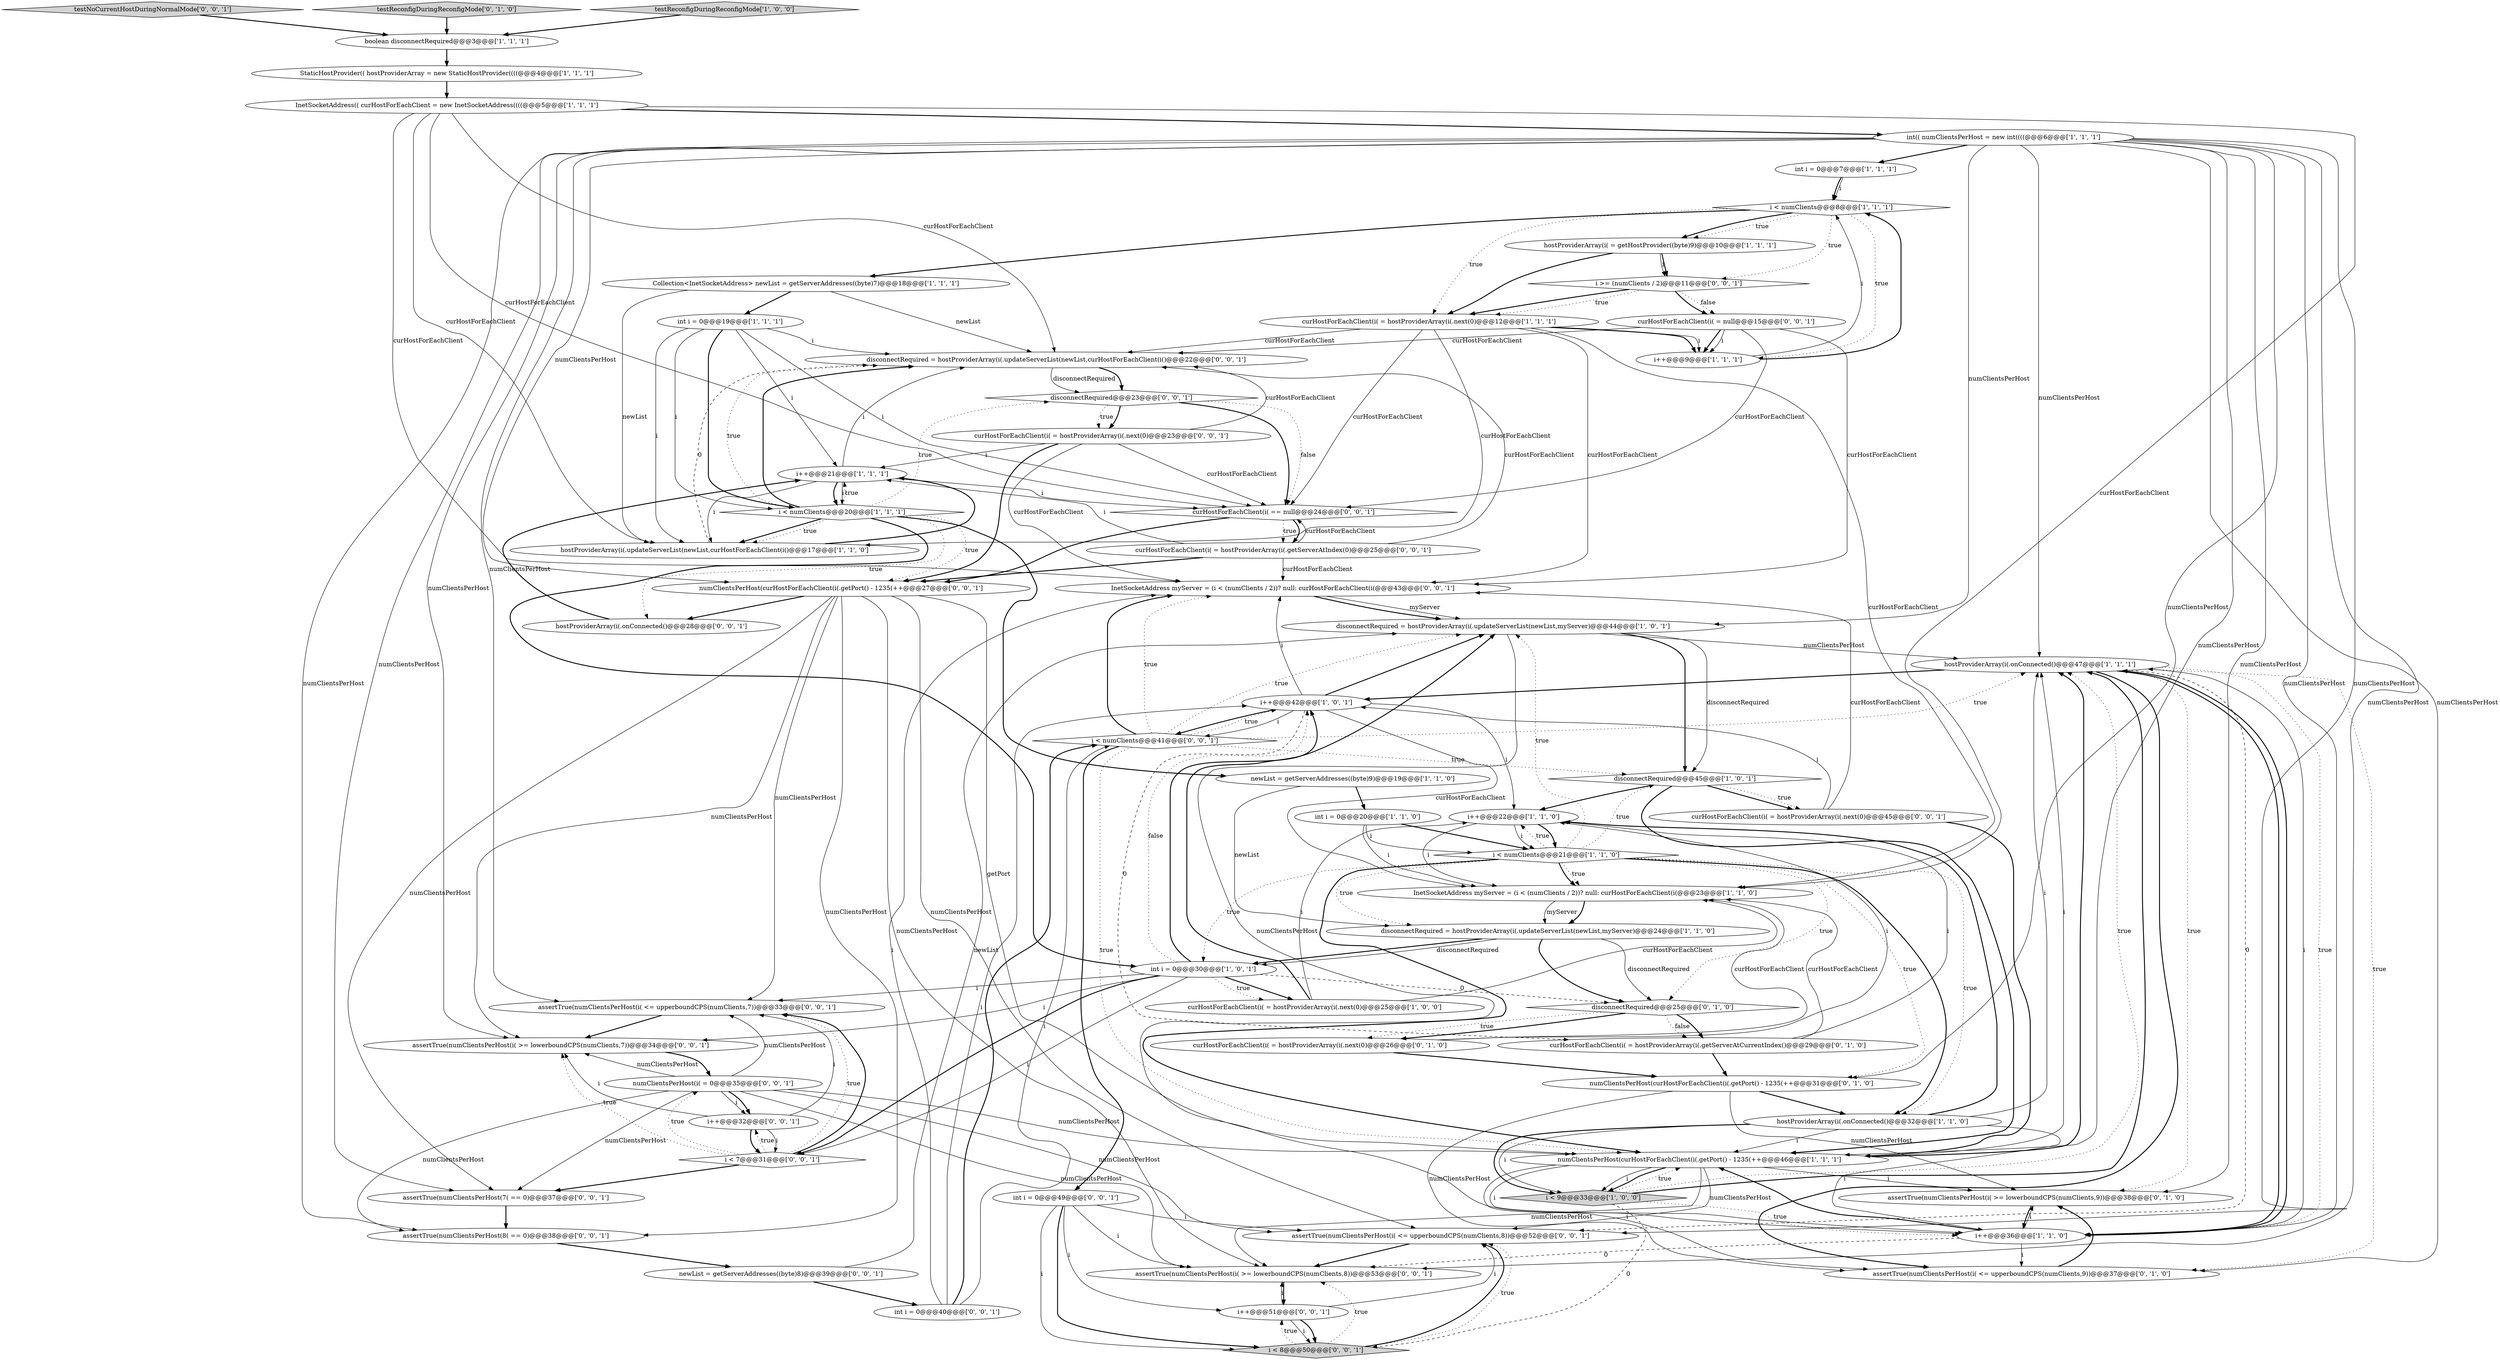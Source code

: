 digraph {
53 [style = filled, label = "testNoCurrentHostDuringNormalMode['0', '0', '1']", fillcolor = lightgray, shape = diamond image = "AAA0AAABBB3BBB"];
38 [style = filled, label = "newList = getServerAddresses((byte)8)@@@39@@@['0', '0', '1']", fillcolor = white, shape = ellipse image = "AAA0AAABBB3BBB"];
48 [style = filled, label = "assertTrue(numClientsPerHost(8( == 0)@@@38@@@['0', '0', '1']", fillcolor = white, shape = ellipse image = "AAA0AAABBB3BBB"];
61 [style = filled, label = "i < numClients@@@41@@@['0', '0', '1']", fillcolor = white, shape = diamond image = "AAA0AAABBB3BBB"];
24 [style = filled, label = "i < numClients@@@21@@@['1', '1', '0']", fillcolor = white, shape = diamond image = "AAA0AAABBB1BBB"];
57 [style = filled, label = "disconnectRequired = hostProviderArray(i(.updateServerList(newList,curHostForEachClient(i()@@@22@@@['0', '0', '1']", fillcolor = white, shape = ellipse image = "AAA0AAABBB3BBB"];
59 [style = filled, label = "int i = 0@@@40@@@['0', '0', '1']", fillcolor = white, shape = ellipse image = "AAA0AAABBB3BBB"];
41 [style = filled, label = "curHostForEachClient(i( = hostProviderArray(i(.getServerAtIndex(0)@@@25@@@['0', '0', '1']", fillcolor = white, shape = ellipse image = "AAA0AAABBB3BBB"];
14 [style = filled, label = "int i = 0@@@19@@@['1', '1', '1']", fillcolor = white, shape = ellipse image = "AAA0AAABBB1BBB"];
34 [style = filled, label = "testReconfigDuringReconfigMode['0', '1', '0']", fillcolor = lightgray, shape = diamond image = "AAA0AAABBB2BBB"];
47 [style = filled, label = "curHostForEachClient(i( = null@@@15@@@['0', '0', '1']", fillcolor = white, shape = ellipse image = "AAA0AAABBB3BBB"];
56 [style = filled, label = "curHostForEachClient(i( = hostProviderArray(i(.next(0)@@@23@@@['0', '0', '1']", fillcolor = white, shape = ellipse image = "AAA0AAABBB3BBB"];
55 [style = filled, label = "assertTrue(numClientsPerHost(i( <= upperboundCPS(numClients,7))@@@33@@@['0', '0', '1']", fillcolor = white, shape = ellipse image = "AAA0AAABBB3BBB"];
26 [style = filled, label = "numClientsPerHost(curHostForEachClient(i(.getPort() - 1235(++@@@46@@@['1', '1', '1']", fillcolor = white, shape = ellipse image = "AAA0AAABBB1BBB"];
6 [style = filled, label = "i++@@@21@@@['1', '1', '1']", fillcolor = white, shape = ellipse image = "AAA0AAABBB1BBB"];
51 [style = filled, label = "assertTrue(numClientsPerHost(i( <= upperboundCPS(numClients,8))@@@52@@@['0', '0', '1']", fillcolor = white, shape = ellipse image = "AAA0AAABBB3BBB"];
3 [style = filled, label = "i++@@@42@@@['1', '0', '1']", fillcolor = white, shape = ellipse image = "AAA0AAABBB1BBB"];
60 [style = filled, label = "curHostForEachClient(i( == null@@@24@@@['0', '0', '1']", fillcolor = white, shape = diamond image = "AAA0AAABBB3BBB"];
28 [style = filled, label = "hostProviderArray(i(.updateServerList(newList,curHostForEachClient(i()@@@17@@@['1', '1', '0']", fillcolor = white, shape = ellipse image = "AAA0AAABBB1BBB"];
31 [style = filled, label = "curHostForEachClient(i( = hostProviderArray(i(.next(0)@@@26@@@['0', '1', '0']", fillcolor = white, shape = ellipse image = "AAA1AAABBB2BBB"];
42 [style = filled, label = "assertTrue(numClientsPerHost(i( >= lowerboundCPS(numClients,8))@@@53@@@['0', '0', '1']", fillcolor = white, shape = ellipse image = "AAA0AAABBB3BBB"];
21 [style = filled, label = "Collection<InetSocketAddress> newList = getServerAddresses((byte)7)@@@18@@@['1', '1', '1']", fillcolor = white, shape = ellipse image = "AAA0AAABBB1BBB"];
30 [style = filled, label = "disconnectRequired = hostProviderArray(i(.updateServerList(newList,myServer)@@@44@@@['1', '0', '1']", fillcolor = white, shape = ellipse image = "AAA0AAABBB1BBB"];
32 [style = filled, label = "assertTrue(numClientsPerHost(i( >= lowerboundCPS(numClients,9))@@@38@@@['0', '1', '0']", fillcolor = white, shape = ellipse image = "AAA0AAABBB2BBB"];
45 [style = filled, label = "i < 7@@@31@@@['0', '0', '1']", fillcolor = white, shape = diamond image = "AAA0AAABBB3BBB"];
40 [style = filled, label = "numClientsPerHost(curHostForEachClient(i(.getPort() - 1235(++@@@27@@@['0', '0', '1']", fillcolor = white, shape = ellipse image = "AAA0AAABBB3BBB"];
58 [style = filled, label = "assertTrue(numClientsPerHost(7( == 0)@@@37@@@['0', '0', '1']", fillcolor = white, shape = ellipse image = "AAA0AAABBB3BBB"];
44 [style = filled, label = "i >= (numClients / 2)@@@11@@@['0', '0', '1']", fillcolor = white, shape = diamond image = "AAA0AAABBB3BBB"];
15 [style = filled, label = "int i = 0@@@20@@@['1', '1', '0']", fillcolor = white, shape = ellipse image = "AAA0AAABBB1BBB"];
7 [style = filled, label = "curHostForEachClient(i( = hostProviderArray(i(.next(0)@@@12@@@['1', '1', '1']", fillcolor = white, shape = ellipse image = "AAA0AAABBB1BBB"];
29 [style = filled, label = "i < 9@@@33@@@['1', '0', '0']", fillcolor = lightgray, shape = diamond image = "AAA0AAABBB1BBB"];
43 [style = filled, label = "i++@@@32@@@['0', '0', '1']", fillcolor = white, shape = ellipse image = "AAA0AAABBB3BBB"];
19 [style = filled, label = "hostProviderArray(i(.onConnected()@@@47@@@['1', '1', '1']", fillcolor = white, shape = ellipse image = "AAA0AAABBB1BBB"];
5 [style = filled, label = "i < numClients@@@20@@@['1', '1', '1']", fillcolor = white, shape = diamond image = "AAA0AAABBB1BBB"];
20 [style = filled, label = "InetSocketAddress(( curHostForEachClient = new InetSocketAddress((((@@@5@@@['1', '1', '1']", fillcolor = white, shape = ellipse image = "AAA0AAABBB1BBB"];
27 [style = filled, label = "newList = getServerAddresses((byte)9)@@@19@@@['1', '1', '0']", fillcolor = white, shape = ellipse image = "AAA0AAABBB1BBB"];
50 [style = filled, label = "i < 8@@@50@@@['0', '0', '1']", fillcolor = lightgray, shape = diamond image = "AAA0AAABBB3BBB"];
35 [style = filled, label = "assertTrue(numClientsPerHost(i( <= upperboundCPS(numClients,9))@@@37@@@['0', '1', '0']", fillcolor = white, shape = ellipse image = "AAA0AAABBB2BBB"];
2 [style = filled, label = "int(( numClientsPerHost = new int((((@@@6@@@['1', '1', '1']", fillcolor = white, shape = ellipse image = "AAA0AAABBB1BBB"];
12 [style = filled, label = "boolean disconnectRequired@@@3@@@['1', '1', '1']", fillcolor = white, shape = ellipse image = "AAA0AAABBB1BBB"];
39 [style = filled, label = "assertTrue(numClientsPerHost(i( >= lowerboundCPS(numClients,7))@@@34@@@['0', '0', '1']", fillcolor = white, shape = ellipse image = "AAA0AAABBB3BBB"];
16 [style = filled, label = "i < numClients@@@8@@@['1', '1', '1']", fillcolor = white, shape = diamond image = "AAA0AAABBB1BBB"];
64 [style = filled, label = "i++@@@51@@@['0', '0', '1']", fillcolor = white, shape = ellipse image = "AAA0AAABBB3BBB"];
63 [style = filled, label = "InetSocketAddress myServer = (i < (numClients / 2))? null: curHostForEachClient(i(@@@43@@@['0', '0', '1']", fillcolor = white, shape = ellipse image = "AAA0AAABBB3BBB"];
4 [style = filled, label = "i++@@@9@@@['1', '1', '1']", fillcolor = white, shape = ellipse image = "AAA0AAABBB1BBB"];
46 [style = filled, label = "curHostForEachClient(i( = hostProviderArray(i(.next(0)@@@45@@@['0', '0', '1']", fillcolor = white, shape = ellipse image = "AAA0AAABBB3BBB"];
10 [style = filled, label = "hostProviderArray(i(.onConnected()@@@32@@@['1', '1', '0']", fillcolor = white, shape = ellipse image = "AAA0AAABBB1BBB"];
17 [style = filled, label = "i++@@@36@@@['1', '1', '0']", fillcolor = white, shape = ellipse image = "AAA0AAABBB1BBB"];
36 [style = filled, label = "curHostForEachClient(i( = hostProviderArray(i(.getServerAtCurrentIndex()@@@29@@@['0', '1', '0']", fillcolor = white, shape = ellipse image = "AAA1AAABBB2BBB"];
0 [style = filled, label = "int i = 0@@@7@@@['1', '1', '1']", fillcolor = white, shape = ellipse image = "AAA0AAABBB1BBB"];
54 [style = filled, label = "numClientsPerHost(i( = 0@@@35@@@['0', '0', '1']", fillcolor = white, shape = ellipse image = "AAA0AAABBB3BBB"];
23 [style = filled, label = "testReconfigDuringReconfigMode['1', '0', '0']", fillcolor = lightgray, shape = diamond image = "AAA0AAABBB1BBB"];
1 [style = filled, label = "disconnectRequired = hostProviderArray(i(.updateServerList(newList,myServer)@@@24@@@['1', '1', '0']", fillcolor = white, shape = ellipse image = "AAA0AAABBB1BBB"];
13 [style = filled, label = "curHostForEachClient(i( = hostProviderArray(i(.next(0)@@@25@@@['1', '0', '0']", fillcolor = white, shape = ellipse image = "AAA0AAABBB1BBB"];
18 [style = filled, label = "hostProviderArray(i( = getHostProvider((byte)9)@@@10@@@['1', '1', '1']", fillcolor = white, shape = ellipse image = "AAA0AAABBB1BBB"];
9 [style = filled, label = "StaticHostProvider(( hostProviderArray = new StaticHostProvider((((@@@4@@@['1', '1', '1']", fillcolor = white, shape = ellipse image = "AAA0AAABBB1BBB"];
33 [style = filled, label = "disconnectRequired@@@25@@@['0', '1', '0']", fillcolor = white, shape = diamond image = "AAA1AAABBB2BBB"];
49 [style = filled, label = "int i = 0@@@49@@@['0', '0', '1']", fillcolor = white, shape = ellipse image = "AAA0AAABBB3BBB"];
62 [style = filled, label = "hostProviderArray(i(.onConnected()@@@28@@@['0', '0', '1']", fillcolor = white, shape = ellipse image = "AAA0AAABBB3BBB"];
25 [style = filled, label = "i++@@@22@@@['1', '1', '0']", fillcolor = white, shape = ellipse image = "AAA0AAABBB1BBB"];
22 [style = filled, label = "int i = 0@@@30@@@['1', '0', '1']", fillcolor = white, shape = ellipse image = "AAA0AAABBB1BBB"];
52 [style = filled, label = "disconnectRequired@@@23@@@['0', '0', '1']", fillcolor = white, shape = diamond image = "AAA0AAABBB3BBB"];
11 [style = filled, label = "disconnectRequired@@@45@@@['1', '0', '1']", fillcolor = white, shape = diamond image = "AAA0AAABBB1BBB"];
37 [style = filled, label = "numClientsPerHost(curHostForEachClient(i(.getPort() - 1235(++@@@31@@@['0', '1', '0']", fillcolor = white, shape = ellipse image = "AAA0AAABBB2BBB"];
8 [style = filled, label = "InetSocketAddress myServer = (i < (numClients / 2))? null: curHostForEachClient(i(@@@23@@@['1', '1', '0']", fillcolor = white, shape = ellipse image = "AAA0AAABBB1BBB"];
19->3 [style = bold, label=""];
6->60 [style = solid, label="i"];
22->55 [style = solid, label="i"];
11->46 [style = bold, label=""];
60->41 [style = bold, label=""];
37->10 [style = bold, label=""];
59->61 [style = bold, label=""];
29->19 [style = bold, label=""];
52->56 [style = bold, label=""];
43->45 [style = bold, label=""];
5->40 [style = dotted, label="true"];
5->52 [style = dotted, label="true"];
56->6 [style = solid, label="i"];
43->39 [style = solid, label="i"];
49->64 [style = solid, label="i"];
16->18 [style = dotted, label="true"];
41->60 [style = solid, label="curHostForEachClient"];
40->62 [style = bold, label=""];
30->11 [style = solid, label="disconnectRequired"];
2->17 [style = solid, label="numClientsPerHost"];
26->42 [style = solid, label="numClientsPerHost"];
50->51 [style = bold, label=""];
54->43 [style = solid, label="i"];
6->28 [style = solid, label="i"];
24->10 [style = bold, label=""];
7->60 [style = solid, label="curHostForEachClient"];
33->31 [style = dotted, label="true"];
41->63 [style = solid, label="curHostForEachClient"];
35->32 [style = bold, label=""];
19->32 [style = dotted, label="true"];
1->33 [style = bold, label=""];
63->30 [style = bold, label=""];
28->6 [style = bold, label=""];
54->26 [style = solid, label="numClientsPerHost"];
24->22 [style = dotted, label="true"];
2->19 [style = solid, label="numClientsPerHost"];
45->39 [style = dotted, label="true"];
19->35 [style = dotted, label="true"];
40->39 [style = solid, label="numClientsPerHost"];
17->42 [style = dashed, label="0"];
17->35 [style = solid, label="i"];
6->5 [style = bold, label=""];
17->19 [style = solid, label="i"];
29->19 [style = dotted, label="true"];
16->44 [style = dotted, label="true"];
26->32 [style = solid, label="i"];
55->39 [style = bold, label=""];
25->24 [style = solid, label="i"];
54->48 [style = solid, label="numClientsPerHost"];
64->51 [style = solid, label="i"];
20->2 [style = bold, label=""];
61->11 [style = dotted, label="true"];
5->28 [style = bold, label=""];
1->22 [style = bold, label=""];
45->55 [style = dotted, label="true"];
64->50 [style = bold, label=""];
10->29 [style = solid, label="i"];
47->57 [style = solid, label="curHostForEachClient"];
22->13 [style = bold, label=""];
52->56 [style = dotted, label="true"];
47->63 [style = solid, label="curHostForEachClient"];
14->6 [style = solid, label="i"];
47->4 [style = bold, label=""];
59->63 [style = solid, label="i"];
45->54 [style = dotted, label="true"];
54->51 [style = solid, label="numClientsPerHost"];
14->5 [style = bold, label=""];
11->46 [style = dotted, label="true"];
3->36 [style = dashed, label="0"];
42->64 [style = bold, label=""];
41->40 [style = bold, label=""];
31->37 [style = bold, label=""];
64->42 [style = solid, label="i"];
57->52 [style = bold, label=""];
43->55 [style = solid, label="i"];
33->31 [style = bold, label=""];
45->58 [style = bold, label=""];
56->63 [style = solid, label="curHostForEachClient"];
28->57 [style = dashed, label="0"];
26->35 [style = solid, label="i"];
2->48 [style = solid, label="numClientsPerHost"];
2->51 [style = solid, label="numClientsPerHost"];
56->60 [style = solid, label="curHostForEachClient"];
44->47 [style = dotted, label="false"];
9->20 [style = bold, label=""];
11->26 [style = bold, label=""];
7->28 [style = solid, label="curHostForEachClient"];
40->26 [style = solid, label="getPort"];
51->42 [style = bold, label=""];
5->57 [style = dotted, label="true"];
3->61 [style = solid, label="i"];
24->10 [style = dotted, label="true"];
3->30 [style = bold, label=""];
1->22 [style = solid, label="disconnectRequired"];
3->63 [style = solid, label="i"];
14->57 [style = solid, label="i"];
26->29 [style = solid, label="i"];
56->40 [style = bold, label=""];
26->19 [style = bold, label=""];
12->9 [style = bold, label=""];
57->52 [style = solid, label="disconnectRequired"];
47->60 [style = solid, label="curHostForEachClient"];
24->8 [style = dotted, label="true"];
31->8 [style = solid, label="curHostForEachClient"];
5->62 [style = dotted, label="true"];
61->26 [style = dotted, label="true"];
6->5 [style = solid, label="i"];
40->48 [style = solid, label="numClientsPerHost"];
2->40 [style = solid, label="numClientsPerHost"];
19->51 [style = dashed, label="0"];
54->55 [style = solid, label="numClientsPerHost"];
45->43 [style = dotted, label="true"];
5->27 [style = bold, label=""];
63->30 [style = solid, label="myServer"];
22->33 [style = dashed, label="0"];
5->22 [style = bold, label=""];
22->39 [style = solid, label="i"];
10->19 [style = solid, label="i"];
2->58 [style = solid, label="numClientsPerHost"];
52->60 [style = dotted, label="false"];
41->57 [style = solid, label="curHostForEachClient"];
24->25 [style = dotted, label="true"];
19->17 [style = dotted, label="true"];
7->57 [style = solid, label="curHostForEachClient"];
22->45 [style = bold, label=""];
58->48 [style = bold, label=""];
48->38 [style = bold, label=""];
25->8 [style = solid, label="i"];
24->26 [style = bold, label=""];
24->30 [style = dotted, label="true"];
47->4 [style = solid, label="i"];
38->59 [style = bold, label=""];
19->35 [style = bold, label=""];
5->28 [style = dotted, label="true"];
40->51 [style = solid, label="numClientsPerHost"];
2->32 [style = solid, label="numClientsPerHost"];
54->42 [style = solid, label="numClientsPerHost"];
11->25 [style = bold, label=""];
2->35 [style = solid, label="numClientsPerHost"];
27->1 [style = solid, label="newList"];
61->19 [style = dotted, label="true"];
37->35 [style = solid, label="numClientsPerHost"];
21->14 [style = bold, label=""];
17->26 [style = bold, label=""];
61->49 [style = bold, label=""];
2->30 [style = solid, label="numClientsPerHost"];
15->24 [style = solid, label="i"];
44->7 [style = dotted, label="true"];
62->6 [style = bold, label=""];
2->26 [style = solid, label="numClientsPerHost"];
2->42 [style = solid, label="numClientsPerHost"];
4->16 [style = bold, label=""];
7->4 [style = solid, label="i"];
30->19 [style = solid, label="numClientsPerHost"];
14->60 [style = solid, label="i"];
50->64 [style = dotted, label="true"];
54->39 [style = solid, label="numClientsPerHost"];
24->33 [style = dotted, label="true"];
24->37 [style = dotted, label="true"];
17->19 [style = bold, label=""];
24->11 [style = dotted, label="true"];
7->63 [style = solid, label="curHostForEachClient"];
6->57 [style = solid, label="i"];
38->30 [style = solid, label="newList"];
60->40 [style = bold, label=""];
59->61 [style = solid, label="i"];
27->15 [style = bold, label=""];
15->24 [style = bold, label=""];
29->26 [style = dotted, label="true"];
14->28 [style = solid, label="i"];
2->39 [style = solid, label="numClientsPerHost"];
37->32 [style = solid, label="numClientsPerHost"];
16->7 [style = dotted, label="true"];
56->57 [style = solid, label="curHostForEachClient"];
49->50 [style = solid, label="i"];
40->42 [style = solid, label="numClientsPerHost"];
43->45 [style = solid, label="i"];
41->6 [style = solid, label="i"];
18->44 [style = solid, label="i"];
8->1 [style = bold, label=""];
26->51 [style = solid, label="numClientsPerHost"];
29->50 [style = dashed, label="0"];
22->45 [style = solid, label="i"];
4->16 [style = solid, label="i"];
2->37 [style = solid, label="numClientsPerHost"];
2->55 [style = solid, label="numClientsPerHost"];
23->12 [style = bold, label=""];
3->25 [style = solid, label="i"];
44->47 [style = bold, label=""];
19->17 [style = bold, label=""];
20->60 [style = solid, label="curHostForEachClient"];
3->61 [style = bold, label=""];
49->42 [style = solid, label="i"];
22->13 [style = dotted, label="true"];
24->1 [style = dotted, label="true"];
2->0 [style = bold, label=""];
3->8 [style = solid, label="curHostForEachClient"];
33->36 [style = dotted, label="false"];
8->1 [style = solid, label="myServer"];
24->8 [style = bold, label=""];
30->17 [style = solid, label="numClientsPerHost"];
20->8 [style = solid, label="curHostForEachClient"];
40->55 [style = solid, label="numClientsPerHost"];
26->29 [style = bold, label=""];
14->5 [style = solid, label="i"];
0->16 [style = solid, label="i"];
18->7 [style = bold, label=""];
36->25 [style = solid, label="i"];
5->57 [style = bold, label=""];
16->4 [style = dotted, label="true"];
50->42 [style = dotted, label="true"];
61->63 [style = bold, label=""];
15->8 [style = solid, label="i"];
36->37 [style = bold, label=""];
21->28 [style = solid, label="newList"];
13->30 [style = bold, label=""];
13->25 [style = solid, label="i"];
13->8 [style = solid, label="curHostForEachClient"];
20->57 [style = solid, label="curHostForEachClient"];
29->17 [style = dotted, label="true"];
46->26 [style = bold, label=""];
16->18 [style = bold, label=""];
20->28 [style = solid, label="curHostForEachClient"];
26->17 [style = solid, label="i"];
25->24 [style = bold, label=""];
22->3 [style = bold, label=""];
26->19 [style = solid, label="i"];
53->12 [style = bold, label=""];
10->26 [style = solid, label="i"];
50->51 [style = dotted, label="true"];
31->25 [style = solid, label="i"];
1->33 [style = solid, label="disconnectRequired"];
30->11 [style = bold, label=""];
21->57 [style = solid, label="newList"];
45->55 [style = bold, label=""];
10->25 [style = bold, label=""];
10->29 [style = bold, label=""];
20->63 [style = solid, label="curHostForEachClient"];
61->30 [style = dotted, label="true"];
5->6 [style = dotted, label="true"];
22->3 [style = dotted, label="false"];
39->54 [style = bold, label=""];
40->58 [style = solid, label="numClientsPerHost"];
16->21 [style = bold, label=""];
64->50 [style = solid, label="i"];
32->17 [style = bold, label=""];
7->4 [style = bold, label=""];
36->8 [style = solid, label="curHostForEachClient"];
61->63 [style = dotted, label="true"];
46->3 [style = solid, label="i"];
52->60 [style = bold, label=""];
34->12 [style = bold, label=""];
18->44 [style = bold, label=""];
61->3 [style = dotted, label="true"];
49->51 [style = solid, label="i"];
54->43 [style = bold, label=""];
54->58 [style = solid, label="numClientsPerHost"];
60->41 [style = dotted, label="true"];
44->7 [style = bold, label=""];
10->17 [style = solid, label="i"];
59->3 [style = solid, label="i"];
46->63 [style = solid, label="curHostForEachClient"];
33->36 [style = bold, label=""];
7->8 [style = solid, label="curHostForEachClient"];
49->50 [style = bold, label=""];
17->32 [style = solid, label="i"];
0->16 [style = bold, label=""];
}

